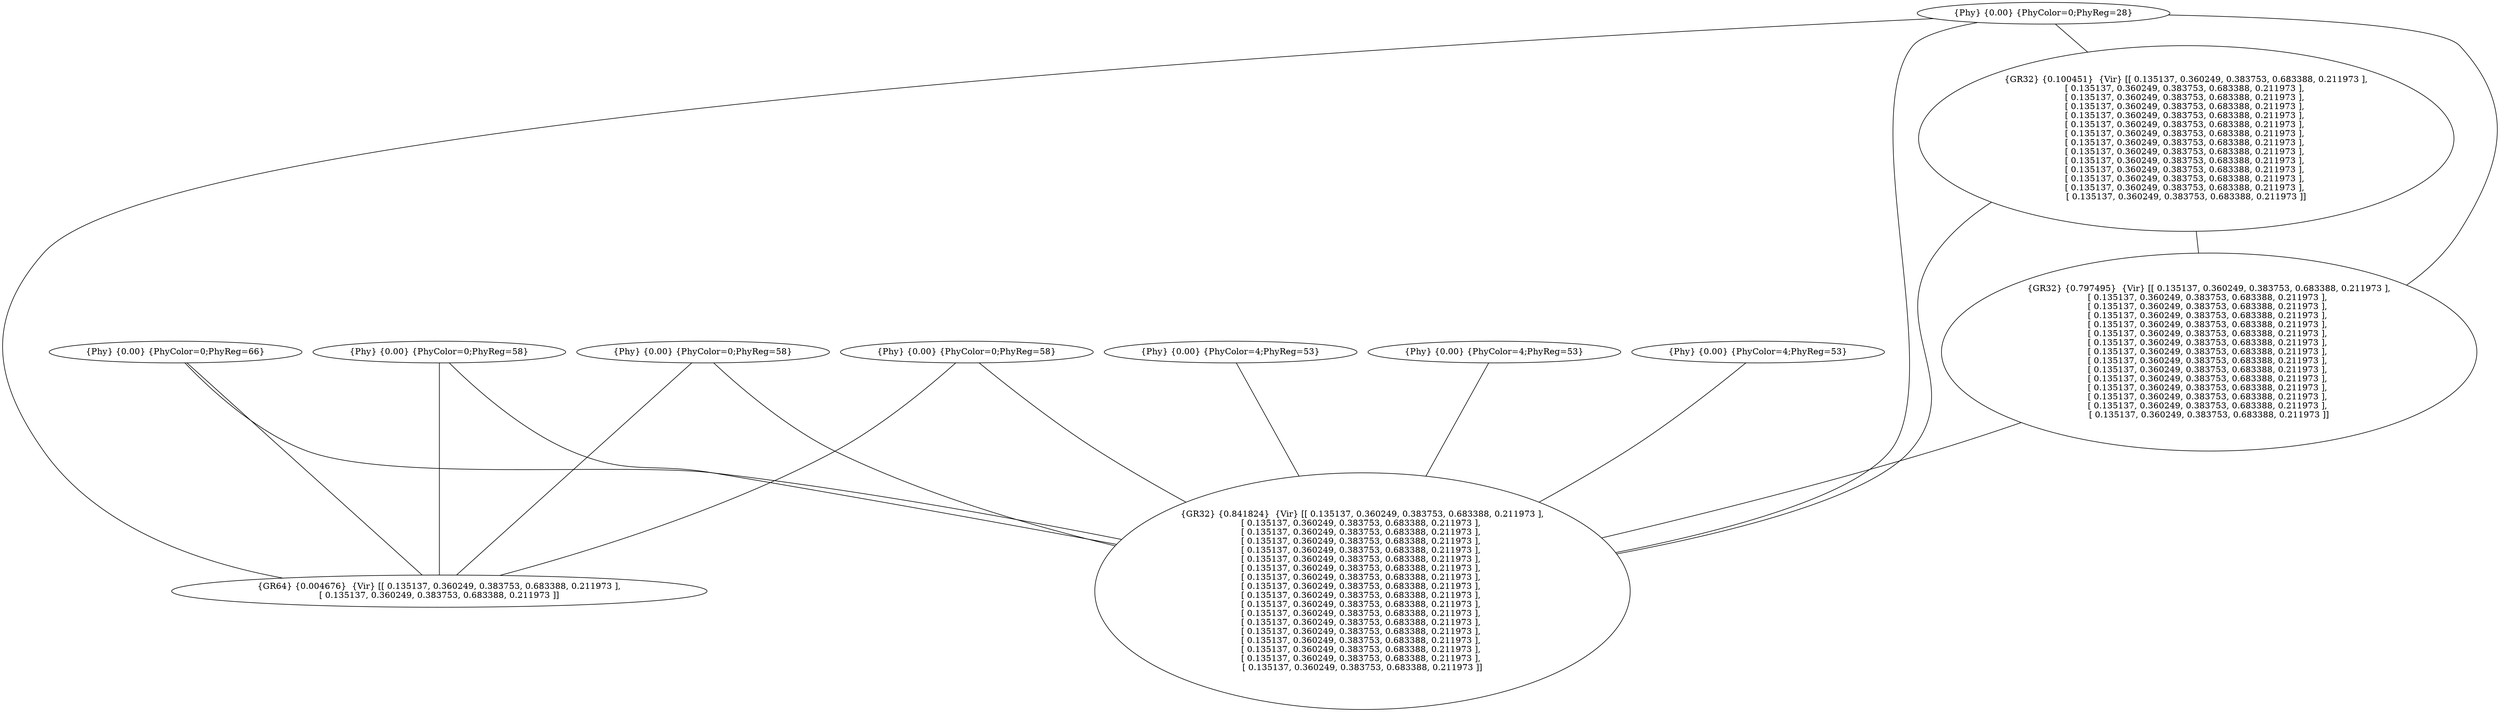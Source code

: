 graph G {
FileName="/home/venkat/IF-DV/Rohit/regAlloc/ML-Register-Allocation/sample/data/fibonaccidevS/LLC_FLOW_FROM_SRC/llfilesO3/fib3.ll";
Function="main";
Function_ID="2";
NumRegisters=283;
NumRegistersUnit=164;
21 [label=" {Phy} {0.00} {PhyColor=0;PhyReg=28} "];
21--303
21--305
21--306
21--307
11 [label=" {Phy} {0.00} {PhyColor=4;PhyReg=53} "];
11--307
12 [label=" {Phy} {0.00} {PhyColor=4;PhyReg=53} "];
12--307
19 [label=" {Phy} {0.00} {PhyColor=4;PhyReg=53} "];
19--307
29 [label=" {Phy} {0.00} {PhyColor=0;PhyReg=58} "];
29--303
29--307
30 [label=" {Phy} {0.00} {PhyColor=0;PhyReg=58} "];
30--303
30--307
31 [label=" {Phy} {0.00} {PhyColor=0;PhyReg=58} "];
31--303
31--307
39 [label=" {Phy} {0.00} {PhyColor=0;PhyReg=66} "];
39--303
39--307
303 [label=" {GR64} {0.004676}  {Vir} [[ 0.135137, 0.360249, 0.383753, 0.683388, 0.211973 ], 
[ 0.135137, 0.360249, 0.383753, 0.683388, 0.211973 ]]"];
305 [label=" {GR32} {0.100451}  {Vir} [[ 0.135137, 0.360249, 0.383753, 0.683388, 0.211973 ], 
[ 0.135137, 0.360249, 0.383753, 0.683388, 0.211973 ], 
[ 0.135137, 0.360249, 0.383753, 0.683388, 0.211973 ], 
[ 0.135137, 0.360249, 0.383753, 0.683388, 0.211973 ], 
[ 0.135137, 0.360249, 0.383753, 0.683388, 0.211973 ], 
[ 0.135137, 0.360249, 0.383753, 0.683388, 0.211973 ], 
[ 0.135137, 0.360249, 0.383753, 0.683388, 0.211973 ], 
[ 0.135137, 0.360249, 0.383753, 0.683388, 0.211973 ], 
[ 0.135137, 0.360249, 0.383753, 0.683388, 0.211973 ], 
[ 0.135137, 0.360249, 0.383753, 0.683388, 0.211973 ], 
[ 0.135137, 0.360249, 0.383753, 0.683388, 0.211973 ], 
[ 0.135137, 0.360249, 0.383753, 0.683388, 0.211973 ], 
[ 0.135137, 0.360249, 0.383753, 0.683388, 0.211973 ], 
[ 0.135137, 0.360249, 0.383753, 0.683388, 0.211973 ]]"];
305 -- 306;
305 -- 307;
306 [label=" {GR32} {0.797495}  {Vir} [[ 0.135137, 0.360249, 0.383753, 0.683388, 0.211973 ], 
[ 0.135137, 0.360249, 0.383753, 0.683388, 0.211973 ], 
[ 0.135137, 0.360249, 0.383753, 0.683388, 0.211973 ], 
[ 0.135137, 0.360249, 0.383753, 0.683388, 0.211973 ], 
[ 0.135137, 0.360249, 0.383753, 0.683388, 0.211973 ], 
[ 0.135137, 0.360249, 0.383753, 0.683388, 0.211973 ], 
[ 0.135137, 0.360249, 0.383753, 0.683388, 0.211973 ], 
[ 0.135137, 0.360249, 0.383753, 0.683388, 0.211973 ], 
[ 0.135137, 0.360249, 0.383753, 0.683388, 0.211973 ], 
[ 0.135137, 0.360249, 0.383753, 0.683388, 0.211973 ], 
[ 0.135137, 0.360249, 0.383753, 0.683388, 0.211973 ], 
[ 0.135137, 0.360249, 0.383753, 0.683388, 0.211973 ], 
[ 0.135137, 0.360249, 0.383753, 0.683388, 0.211973 ], 
[ 0.135137, 0.360249, 0.383753, 0.683388, 0.211973 ], 
[ 0.135137, 0.360249, 0.383753, 0.683388, 0.211973 ]]"];
306 -- 307;
307 [label=" {GR32} {0.841824}  {Vir} [[ 0.135137, 0.360249, 0.383753, 0.683388, 0.211973 ], 
[ 0.135137, 0.360249, 0.383753, 0.683388, 0.211973 ], 
[ 0.135137, 0.360249, 0.383753, 0.683388, 0.211973 ], 
[ 0.135137, 0.360249, 0.383753, 0.683388, 0.211973 ], 
[ 0.135137, 0.360249, 0.383753, 0.683388, 0.211973 ], 
[ 0.135137, 0.360249, 0.383753, 0.683388, 0.211973 ], 
[ 0.135137, 0.360249, 0.383753, 0.683388, 0.211973 ], 
[ 0.135137, 0.360249, 0.383753, 0.683388, 0.211973 ], 
[ 0.135137, 0.360249, 0.383753, 0.683388, 0.211973 ], 
[ 0.135137, 0.360249, 0.383753, 0.683388, 0.211973 ], 
[ 0.135137, 0.360249, 0.383753, 0.683388, 0.211973 ], 
[ 0.135137, 0.360249, 0.383753, 0.683388, 0.211973 ], 
[ 0.135137, 0.360249, 0.383753, 0.683388, 0.211973 ], 
[ 0.135137, 0.360249, 0.383753, 0.683388, 0.211973 ], 
[ 0.135137, 0.360249, 0.383753, 0.683388, 0.211973 ], 
[ 0.135137, 0.360249, 0.383753, 0.683388, 0.211973 ], 
[ 0.135137, 0.360249, 0.383753, 0.683388, 0.211973 ], 
[ 0.135137, 0.360249, 0.383753, 0.683388, 0.211973 ]]"];
}